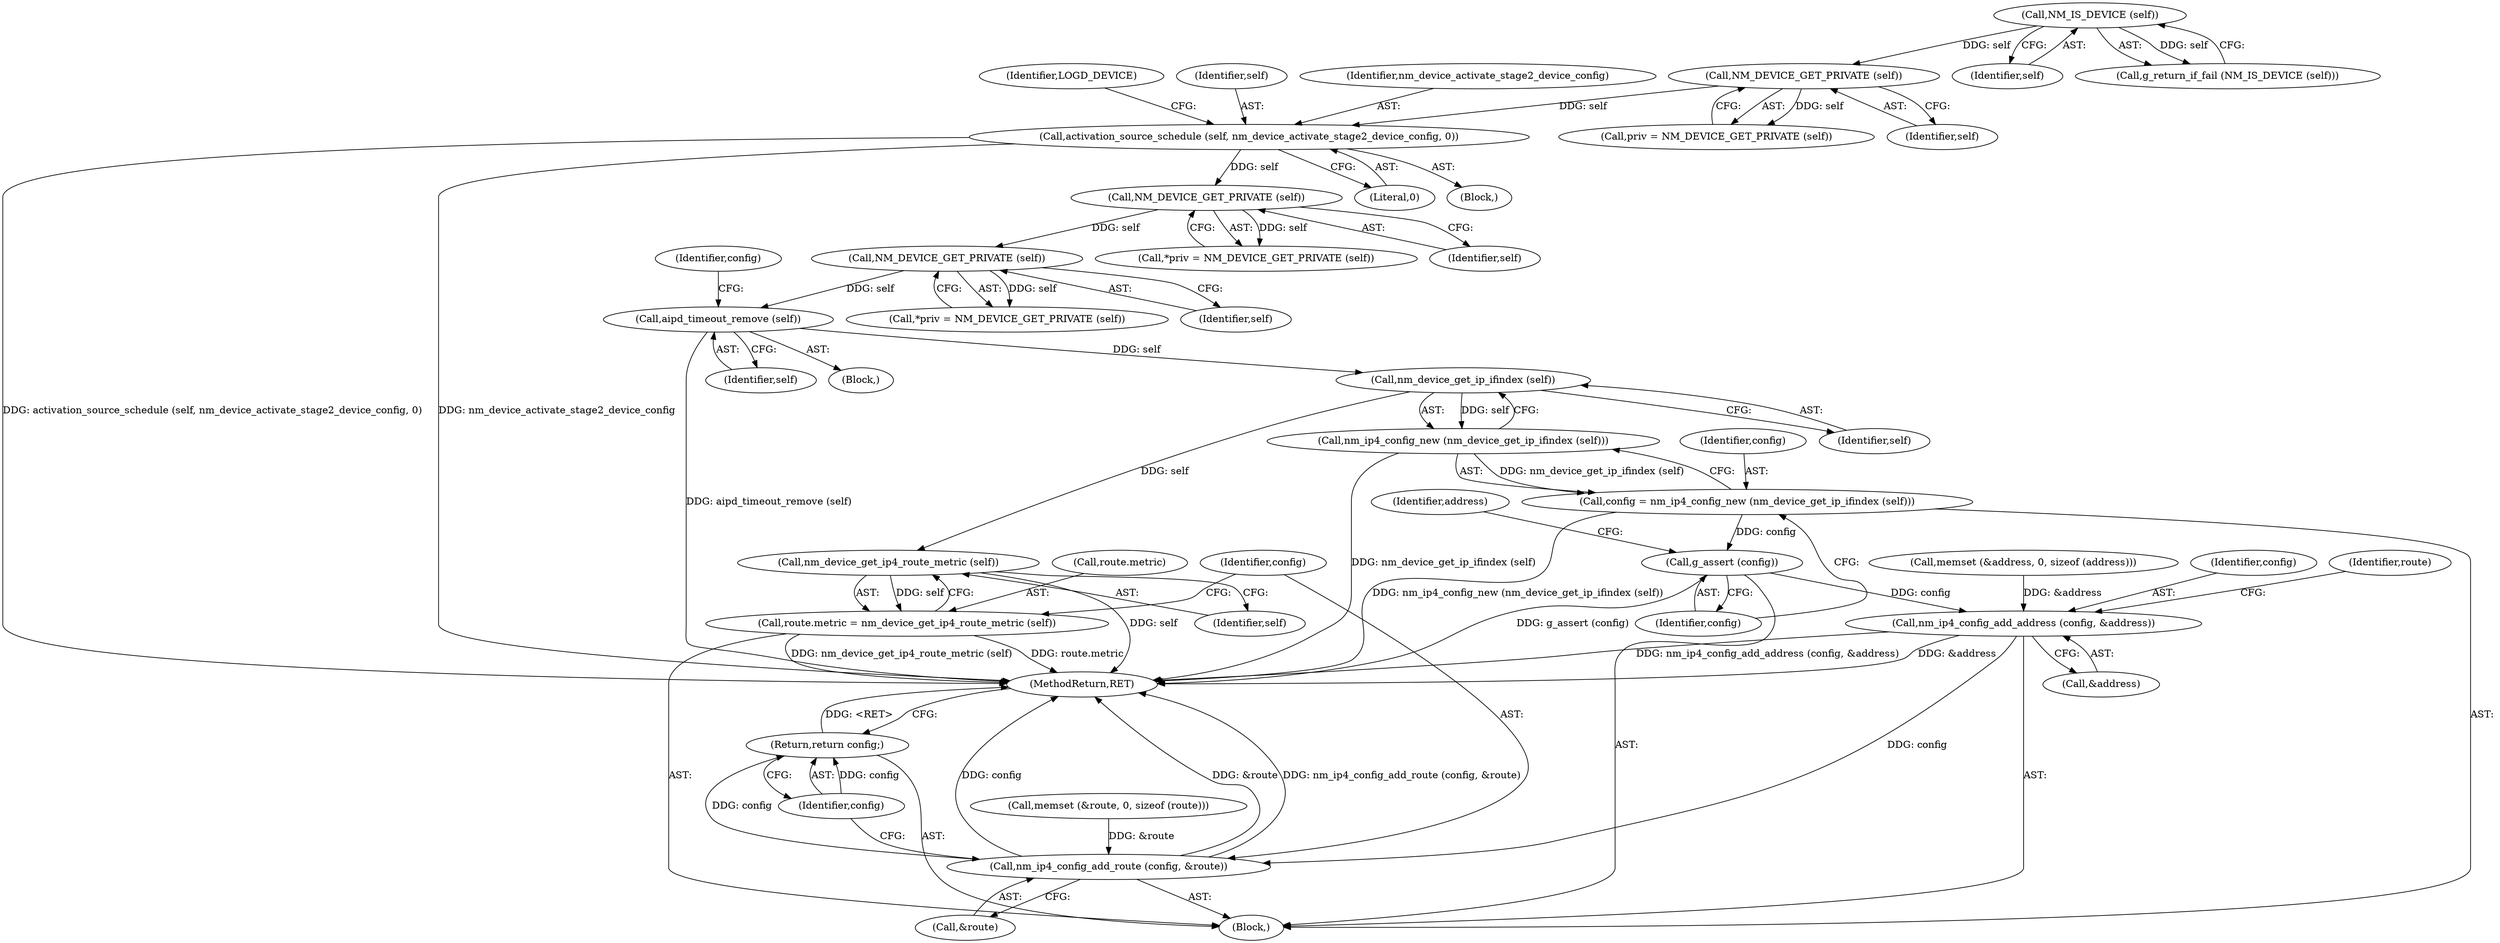 digraph "0_NetworkManager_d5fc88e573fa58b93034b04d35a2454f5d28cad9@API" {
"1003967" [label="(Call,aipd_timeout_remove (self))"];
"1003928" [label="(Call,NM_DEVICE_GET_PRIVATE (self))"];
"1003908" [label="(Call,NM_DEVICE_GET_PRIVATE (self))"];
"1003897" [label="(Call,activation_source_schedule (self, nm_device_activate_stage2_device_config, 0))"];
"1003891" [label="(Call,NM_DEVICE_GET_PRIVATE (self))"];
"1003887" [label="(Call,NM_IS_DEVICE (self))"];
"1003979" [label="(Call,nm_device_get_ip_ifindex (self))"];
"1003978" [label="(Call,nm_ip4_config_new (nm_device_get_ip_ifindex (self)))"];
"1003976" [label="(Call,config = nm_ip4_config_new (nm_device_get_ip_ifindex (self)))"];
"1003981" [label="(Call,g_assert (config))"];
"1004004" [label="(Call,nm_ip4_config_add_address (config, &address))"];
"1004036" [label="(Call,nm_ip4_config_add_route (config, &route))"];
"1004040" [label="(Return,return config;)"];
"1004034" [label="(Call,nm_device_get_ip4_route_metric (self))"];
"1004030" [label="(Call,route.metric = nm_device_get_ip4_route_metric (self))"];
"1003968" [label="(Identifier,self)"];
"1003888" [label="(Identifier,self)"];
"1003929" [label="(Identifier,self)"];
"1003982" [label="(Identifier,config)"];
"1003926" [label="(Call,*priv = NM_DEVICE_GET_PRIVATE (self))"];
"1003892" [label="(Identifier,self)"];
"1003985" [label="(Identifier,address)"];
"1003902" [label="(Identifier,LOGD_DEVICE)"];
"1004010" [label="(Identifier,route)"];
"1003908" [label="(Call,NM_DEVICE_GET_PRIVATE (self))"];
"1003887" [label="(Call,NM_IS_DEVICE (self))"];
"1003924" [label="(Block,)"];
"1003889" [label="(Call,priv = NM_DEVICE_GET_PRIVATE (self))"];
"1003981" [label="(Call,g_assert (config))"];
"1004040" [label="(Return,return config;)"];
"1003900" [label="(Literal,0)"];
"1003886" [label="(Call,g_return_if_fail (NM_IS_DEVICE (self)))"];
"1003909" [label="(Identifier,self)"];
"1003978" [label="(Call,nm_ip4_config_new (nm_device_get_ip_ifindex (self)))"];
"1003980" [label="(Identifier,self)"];
"1004038" [label="(Call,&route)"];
"1003928" [label="(Call,NM_DEVICE_GET_PRIVATE (self))"];
"1004008" [label="(Call,memset (&route, 0, sizeof (route)))"];
"1003977" [label="(Identifier,config)"];
"1004004" [label="(Call,nm_ip4_config_add_address (config, &address))"];
"1003983" [label="(Call,memset (&address, 0, sizeof (address)))"];
"1003972" [label="(Identifier,config)"];
"1003898" [label="(Identifier,self)"];
"1004037" [label="(Identifier,config)"];
"1004005" [label="(Identifier,config)"];
"1004031" [label="(Call,route.metric)"];
"1003891" [label="(Call,NM_DEVICE_GET_PRIVATE (self))"];
"1004036" [label="(Call,nm_ip4_config_add_route (config, &route))"];
"1003979" [label="(Call,nm_device_get_ip_ifindex (self))"];
"1003884" [label="(Block,)"];
"1003906" [label="(Call,*priv = NM_DEVICE_GET_PRIVATE (self))"];
"1004006" [label="(Call,&address)"];
"1003899" [label="(Identifier,nm_device_activate_stage2_device_config)"];
"1004041" [label="(Identifier,config)"];
"1003967" [label="(Call,aipd_timeout_remove (self))"];
"1003897" [label="(Call,activation_source_schedule (self, nm_device_activate_stage2_device_config, 0))"];
"1004030" [label="(Call,route.metric = nm_device_get_ip4_route_metric (self))"];
"1003969" [label="(Block,)"];
"1004034" [label="(Call,nm_device_get_ip4_route_metric (self))"];
"1003976" [label="(Call,config = nm_ip4_config_new (nm_device_get_ip_ifindex (self)))"];
"1004035" [label="(Identifier,self)"];
"1007368" [label="(MethodReturn,RET)"];
"1003967" -> "1003924"  [label="AST: "];
"1003967" -> "1003968"  [label="CFG: "];
"1003968" -> "1003967"  [label="AST: "];
"1003972" -> "1003967"  [label="CFG: "];
"1003967" -> "1007368"  [label="DDG: aipd_timeout_remove (self)"];
"1003928" -> "1003967"  [label="DDG: self"];
"1003967" -> "1003979"  [label="DDG: self"];
"1003928" -> "1003926"  [label="AST: "];
"1003928" -> "1003929"  [label="CFG: "];
"1003929" -> "1003928"  [label="AST: "];
"1003926" -> "1003928"  [label="CFG: "];
"1003928" -> "1003926"  [label="DDG: self"];
"1003908" -> "1003928"  [label="DDG: self"];
"1003908" -> "1003906"  [label="AST: "];
"1003908" -> "1003909"  [label="CFG: "];
"1003909" -> "1003908"  [label="AST: "];
"1003906" -> "1003908"  [label="CFG: "];
"1003908" -> "1003906"  [label="DDG: self"];
"1003897" -> "1003908"  [label="DDG: self"];
"1003897" -> "1003884"  [label="AST: "];
"1003897" -> "1003900"  [label="CFG: "];
"1003898" -> "1003897"  [label="AST: "];
"1003899" -> "1003897"  [label="AST: "];
"1003900" -> "1003897"  [label="AST: "];
"1003902" -> "1003897"  [label="CFG: "];
"1003897" -> "1007368"  [label="DDG: activation_source_schedule (self, nm_device_activate_stage2_device_config, 0)"];
"1003897" -> "1007368"  [label="DDG: nm_device_activate_stage2_device_config"];
"1003891" -> "1003897"  [label="DDG: self"];
"1003891" -> "1003889"  [label="AST: "];
"1003891" -> "1003892"  [label="CFG: "];
"1003892" -> "1003891"  [label="AST: "];
"1003889" -> "1003891"  [label="CFG: "];
"1003891" -> "1003889"  [label="DDG: self"];
"1003887" -> "1003891"  [label="DDG: self"];
"1003887" -> "1003886"  [label="AST: "];
"1003887" -> "1003888"  [label="CFG: "];
"1003888" -> "1003887"  [label="AST: "];
"1003886" -> "1003887"  [label="CFG: "];
"1003887" -> "1003886"  [label="DDG: self"];
"1003979" -> "1003978"  [label="AST: "];
"1003979" -> "1003980"  [label="CFG: "];
"1003980" -> "1003979"  [label="AST: "];
"1003978" -> "1003979"  [label="CFG: "];
"1003979" -> "1003978"  [label="DDG: self"];
"1003979" -> "1004034"  [label="DDG: self"];
"1003978" -> "1003976"  [label="AST: "];
"1003976" -> "1003978"  [label="CFG: "];
"1003978" -> "1007368"  [label="DDG: nm_device_get_ip_ifindex (self)"];
"1003978" -> "1003976"  [label="DDG: nm_device_get_ip_ifindex (self)"];
"1003976" -> "1003969"  [label="AST: "];
"1003977" -> "1003976"  [label="AST: "];
"1003982" -> "1003976"  [label="CFG: "];
"1003976" -> "1007368"  [label="DDG: nm_ip4_config_new (nm_device_get_ip_ifindex (self))"];
"1003976" -> "1003981"  [label="DDG: config"];
"1003981" -> "1003969"  [label="AST: "];
"1003981" -> "1003982"  [label="CFG: "];
"1003982" -> "1003981"  [label="AST: "];
"1003985" -> "1003981"  [label="CFG: "];
"1003981" -> "1007368"  [label="DDG: g_assert (config)"];
"1003981" -> "1004004"  [label="DDG: config"];
"1004004" -> "1003969"  [label="AST: "];
"1004004" -> "1004006"  [label="CFG: "];
"1004005" -> "1004004"  [label="AST: "];
"1004006" -> "1004004"  [label="AST: "];
"1004010" -> "1004004"  [label="CFG: "];
"1004004" -> "1007368"  [label="DDG: &address"];
"1004004" -> "1007368"  [label="DDG: nm_ip4_config_add_address (config, &address)"];
"1003983" -> "1004004"  [label="DDG: &address"];
"1004004" -> "1004036"  [label="DDG: config"];
"1004036" -> "1003969"  [label="AST: "];
"1004036" -> "1004038"  [label="CFG: "];
"1004037" -> "1004036"  [label="AST: "];
"1004038" -> "1004036"  [label="AST: "];
"1004041" -> "1004036"  [label="CFG: "];
"1004036" -> "1007368"  [label="DDG: &route"];
"1004036" -> "1007368"  [label="DDG: nm_ip4_config_add_route (config, &route)"];
"1004036" -> "1007368"  [label="DDG: config"];
"1004008" -> "1004036"  [label="DDG: &route"];
"1004036" -> "1004040"  [label="DDG: config"];
"1004040" -> "1003969"  [label="AST: "];
"1004040" -> "1004041"  [label="CFG: "];
"1004041" -> "1004040"  [label="AST: "];
"1007368" -> "1004040"  [label="CFG: "];
"1004040" -> "1007368"  [label="DDG: <RET>"];
"1004041" -> "1004040"  [label="DDG: config"];
"1004034" -> "1004030"  [label="AST: "];
"1004034" -> "1004035"  [label="CFG: "];
"1004035" -> "1004034"  [label="AST: "];
"1004030" -> "1004034"  [label="CFG: "];
"1004034" -> "1007368"  [label="DDG: self"];
"1004034" -> "1004030"  [label="DDG: self"];
"1004030" -> "1003969"  [label="AST: "];
"1004031" -> "1004030"  [label="AST: "];
"1004037" -> "1004030"  [label="CFG: "];
"1004030" -> "1007368"  [label="DDG: route.metric"];
"1004030" -> "1007368"  [label="DDG: nm_device_get_ip4_route_metric (self)"];
}
